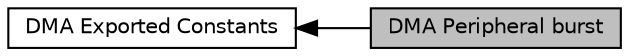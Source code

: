 digraph "DMA Peripheral burst"
{
  edge [fontname="Helvetica",fontsize="10",labelfontname="Helvetica",labelfontsize="10"];
  node [fontname="Helvetica",fontsize="10",shape=box];
  rankdir=LR;
  Node2 [label="DMA Exported Constants",height=0.2,width=0.4,color="black", fillcolor="white", style="filled",URL="$group___d_m_a___exported___constants.html",tooltip="DMA Exported constants."];
  Node1 [label="DMA Peripheral burst",height=0.2,width=0.4,color="black", fillcolor="grey75", style="filled", fontcolor="black",tooltip="DMA peripheral burst."];
  Node2->Node1 [shape=plaintext, dir="back", style="solid"];
}
